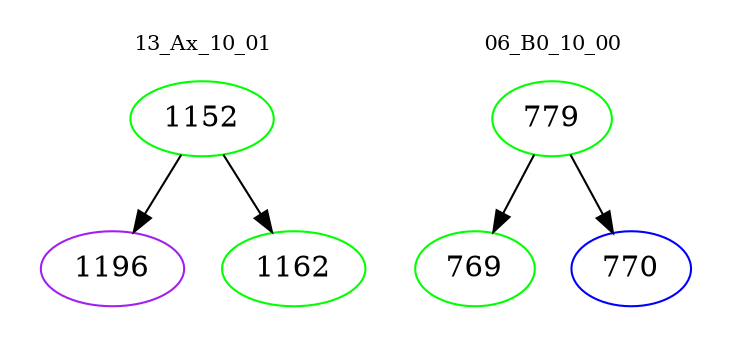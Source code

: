 digraph{
subgraph cluster_0 {
color = white
label = "13_Ax_10_01";
fontsize=10;
T0_1152 [label="1152", color="green"]
T0_1152 -> T0_1196 [color="black"]
T0_1196 [label="1196", color="purple"]
T0_1152 -> T0_1162 [color="black"]
T0_1162 [label="1162", color="green"]
}
subgraph cluster_1 {
color = white
label = "06_B0_10_00";
fontsize=10;
T1_779 [label="779", color="green"]
T1_779 -> T1_769 [color="black"]
T1_769 [label="769", color="green"]
T1_779 -> T1_770 [color="black"]
T1_770 [label="770", color="blue"]
}
}
